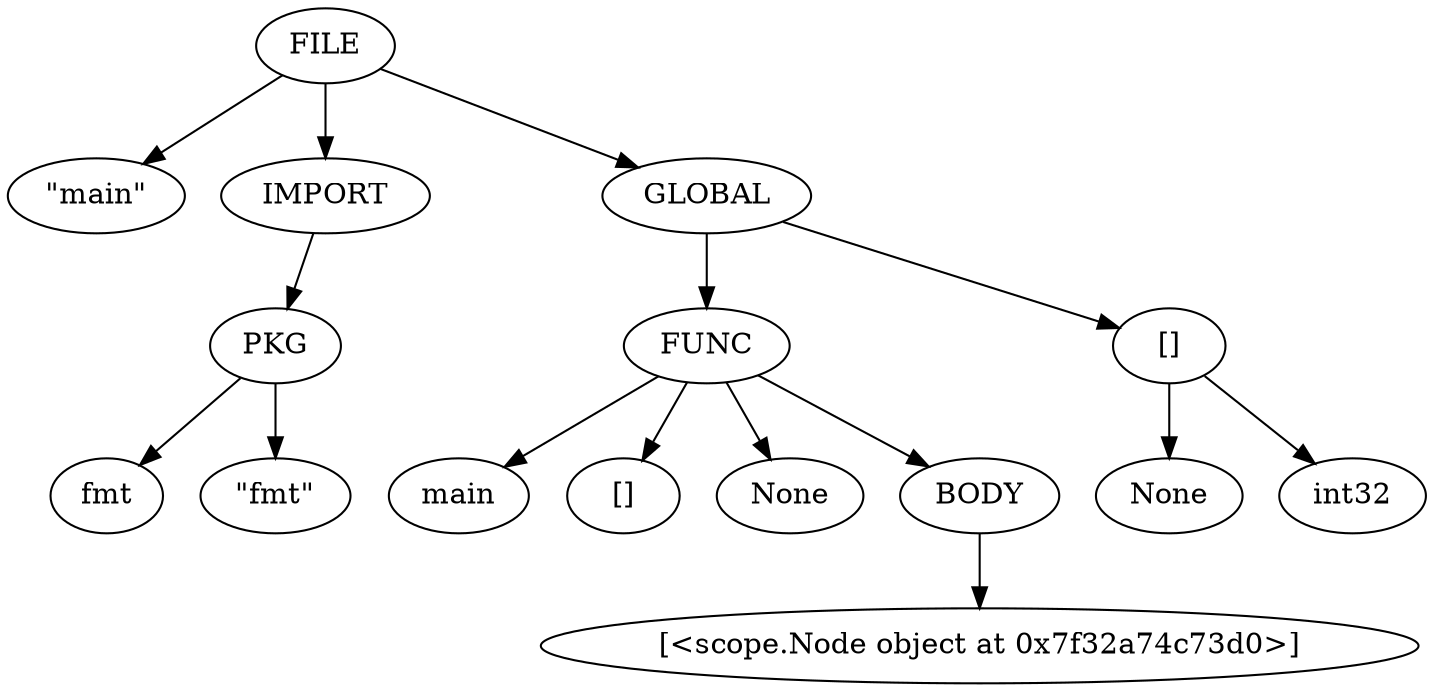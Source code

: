 digraph G {
	0 -> 1;
	0 -> 2;
	2 -> 3;
	3 -> 4;
	3 -> 5;
	0 -> 6;
	6 -> 7;
	7 -> 8;
	7 -> 9;
	7 -> 10;
	7 -> 11;
	11 -> 12;
	6 -> 13;
	13 -> 14;
	13 -> 15;
	0 [label=FILE];	1 [label="\"main\""];	2 [label="IMPORT"];	3 [label="PKG"];	4 [label="fmt"];	5 [label="\"fmt\""];	6 [label="GLOBAL"];	7 [label="FUNC"];	8 [label="main"];	9 [label="[]"];	10 [label="None"];	11 [label="BODY"];	12 [label="[<scope.Node object at 0x7f32a74c73d0>]"];	13 [label="[]"];	14 [label="None"];	15 [label="int32"];
}